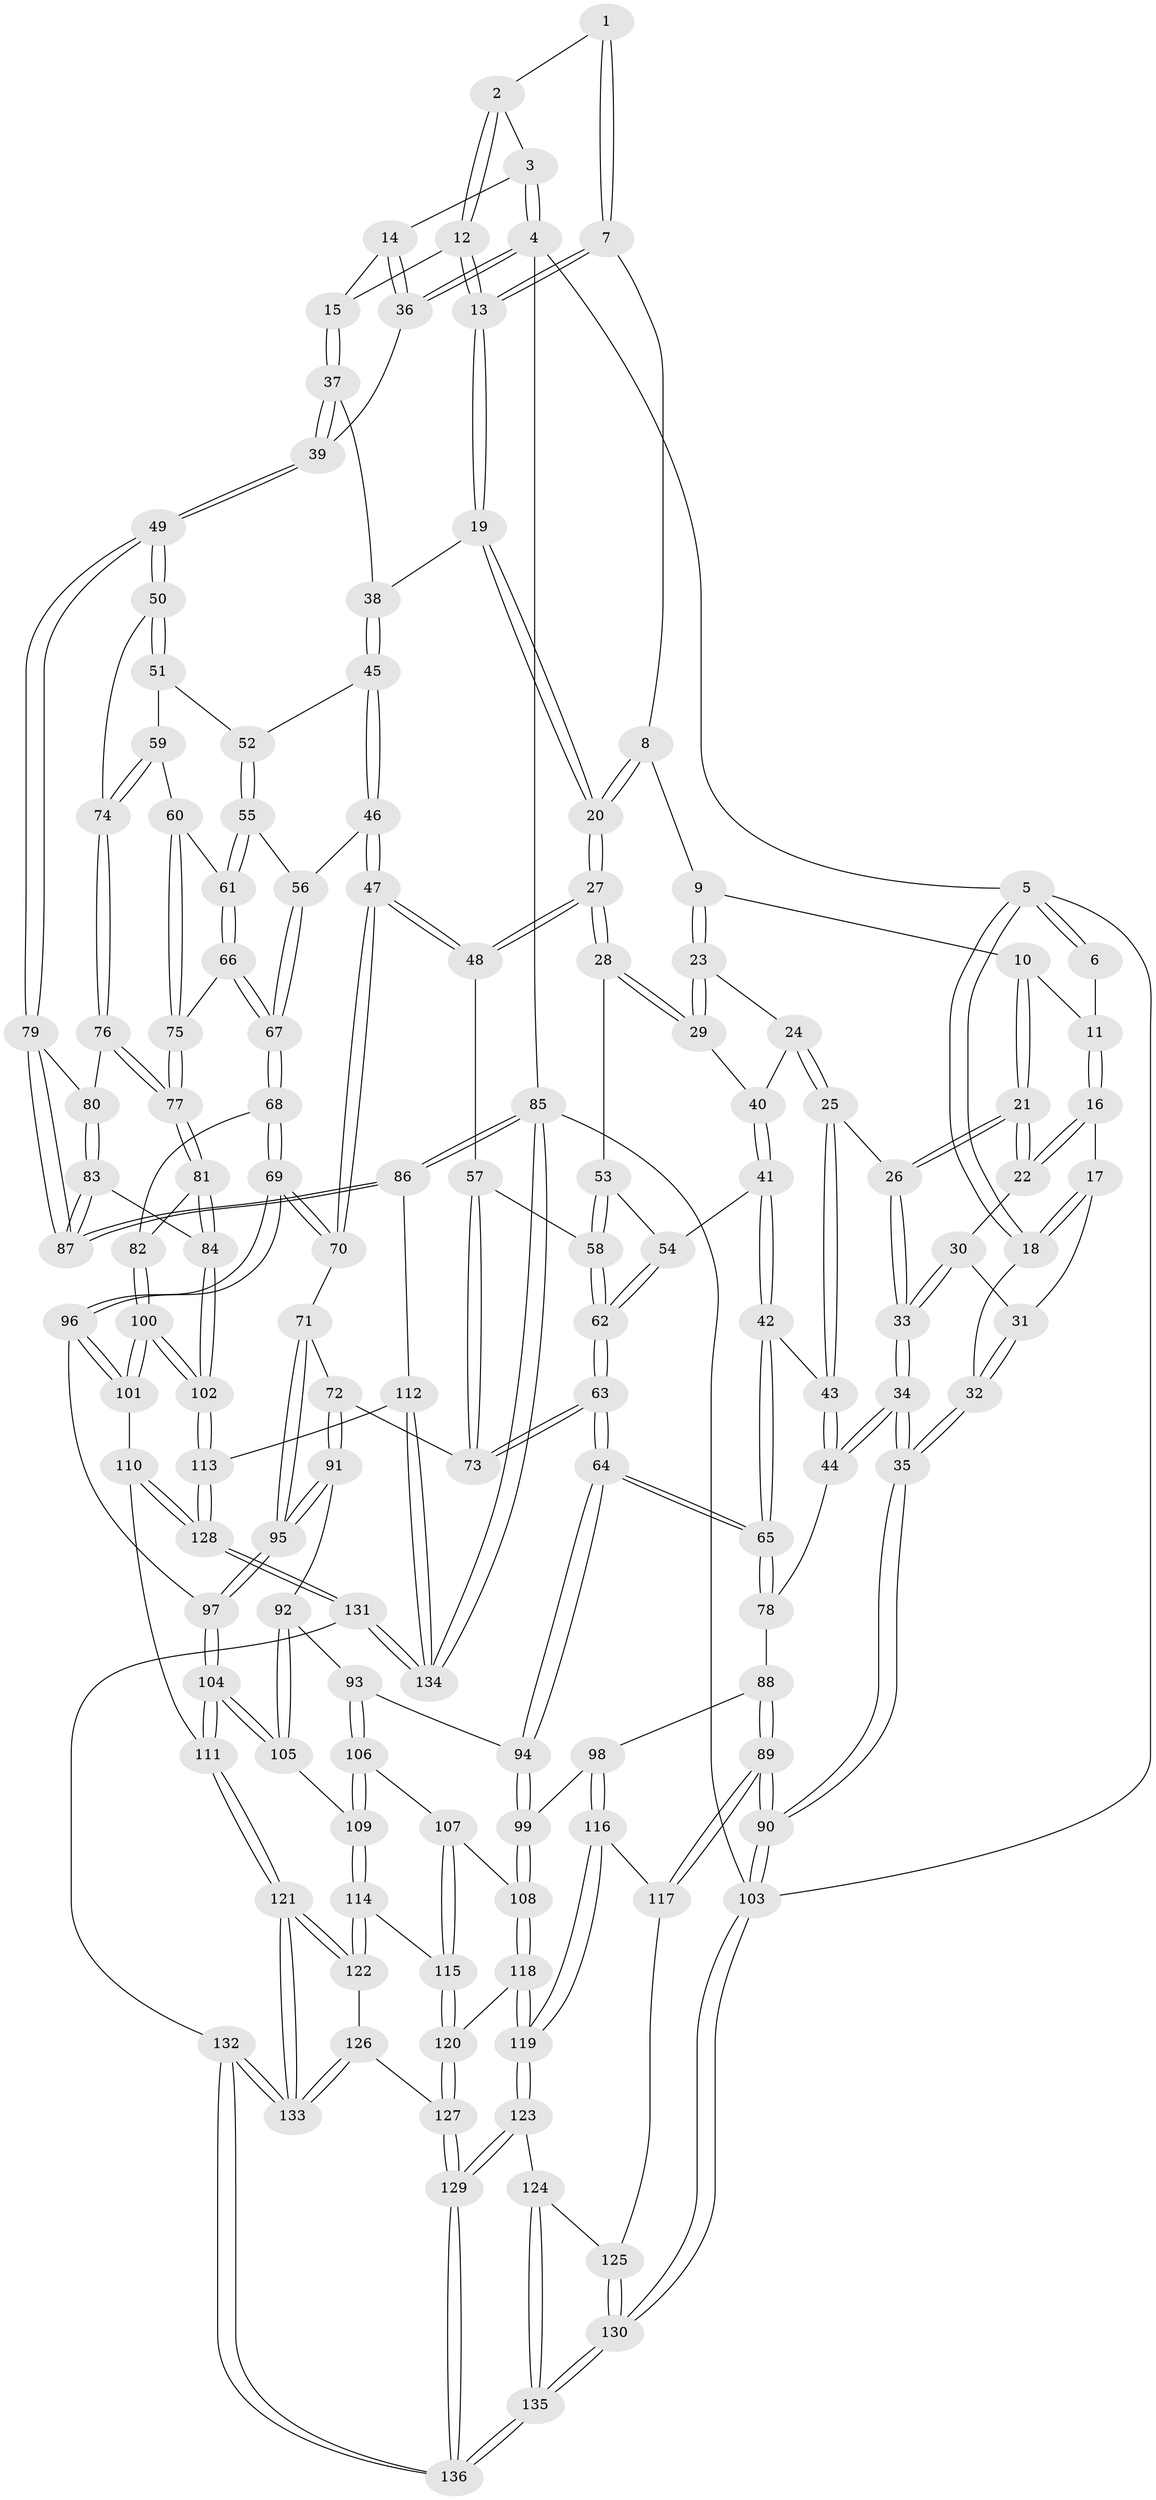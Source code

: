 // coarse degree distribution, {4: 0.6176470588235294, 3: 0.36764705882352944, 5: 0.014705882352941176}
// Generated by graph-tools (version 1.1) at 2025/38/03/04/25 23:38:21]
// undirected, 136 vertices, 337 edges
graph export_dot {
  node [color=gray90,style=filled];
  1 [pos="+0.40386577958358333+0"];
  2 [pos="+0.6418008797516174+0"];
  3 [pos="+0.8409909800226267+0"];
  4 [pos="+1+0"];
  5 [pos="+0+0"];
  6 [pos="+0.1305974091210107+0"];
  7 [pos="+0.3945629322375616+0"];
  8 [pos="+0.37872946650856504+0.025407470374214328"];
  9 [pos="+0.3235924625660777+0.08841603091449778"];
  10 [pos="+0.3145941986488722+0.08821056257253095"];
  11 [pos="+0.1799866415765259+0.02053171348400357"];
  12 [pos="+0.6428400196643943+0"];
  13 [pos="+0.5953819708461479+0.1324802609997985"];
  14 [pos="+0.7905473786574948+0.1186365669495815"];
  15 [pos="+0.7897305800759533+0.11969174420240884"];
  16 [pos="+0.14544574878953742+0.1011959900576622"];
  17 [pos="+0.06573297360703521+0.0931203771538361"];
  18 [pos="+0+0"];
  19 [pos="+0.597979216414179+0.15908267792954914"];
  20 [pos="+0.5258633492868966+0.23449167268237078"];
  21 [pos="+0.1801336708546064+0.17001058826680926"];
  22 [pos="+0.14775523828106768+0.10747868449679149"];
  23 [pos="+0.3329754390297702+0.1324065688618083"];
  24 [pos="+0.2302301383302391+0.22383251400964924"];
  25 [pos="+0.22899315603960047+0.2236330836160665"];
  26 [pos="+0.18039398274437995+0.17657319776618757"];
  27 [pos="+0.5130034240828532+0.2574244278879987"];
  28 [pos="+0.414779074721479+0.26071431601534945"];
  29 [pos="+0.40290482555077206+0.25074549709329697"];
  30 [pos="+0.0610038178117907+0.1809727962078448"];
  31 [pos="+0.04350719482330849+0.14899554237754845"];
  32 [pos="+0+0.21938346377320306"];
  33 [pos="+0.07644832512085668+0.256967478403477"];
  34 [pos="+0+0.3919322752466304"];
  35 [pos="+0+0.428698337920348"];
  36 [pos="+1+0"];
  37 [pos="+0.7848909663109638+0.1369657887884898"];
  38 [pos="+0.7519701215214312+0.18162842673694524"];
  39 [pos="+1+0.1938030569516791"];
  40 [pos="+0.23232508813696398+0.22491315282805563"];
  41 [pos="+0.29975982481831304+0.34603326767832276"];
  42 [pos="+0.2860599083832719+0.3579897254653523"];
  43 [pos="+0.16886170393966+0.3715812146595799"];
  44 [pos="+0.10039384979370519+0.4105304871986692"];
  45 [pos="+0.7923812865848239+0.26515722769906924"];
  46 [pos="+0.6782398878911077+0.3619634927639091"];
  47 [pos="+0.5890683420011578+0.37817584720563113"];
  48 [pos="+0.5198784445126938+0.27445505268011405"];
  49 [pos="+1+0.24547906813815673"];
  50 [pos="+1+0.2869560072782367"];
  51 [pos="+0.8393200119702899+0.29322019888729944"];
  52 [pos="+0.8179444733231228+0.2818901082309922"];
  53 [pos="+0.37651138630896985+0.30235852757259263"];
  54 [pos="+0.32928512533920506+0.3334432528150967"];
  55 [pos="+0.7496767906238414+0.4070160448626562"];
  56 [pos="+0.7092493800940637+0.38811780730639206"];
  57 [pos="+0.4355518409829533+0.4158439049323074"];
  58 [pos="+0.3938576506223122+0.41746868964030415"];
  59 [pos="+0.8264684169476354+0.41458330848444747"];
  60 [pos="+0.8255418228645992+0.41548319352440244"];
  61 [pos="+0.7586356683879979+0.41571937858927865"];
  62 [pos="+0.37004456219305737+0.44275088895798337"];
  63 [pos="+0.3342237243043111+0.5154105950859585"];
  64 [pos="+0.330601051678139+0.5175006925560934"];
  65 [pos="+0.3269051308143738+0.514466795935853"];
  66 [pos="+0.7390159637048348+0.4755682897521951"];
  67 [pos="+0.7254964766771766+0.48443135293904616"];
  68 [pos="+0.6769195861577602+0.5357745298551903"];
  69 [pos="+0.6460140096132976+0.531920825409231"];
  70 [pos="+0.5841575470127717+0.4764637740204884"];
  71 [pos="+0.5639115513433052+0.4865041606937205"];
  72 [pos="+0.5085134155284061+0.5080457200321112"];
  73 [pos="+0.465072634742713+0.49682550723936875"];
  74 [pos="+0.9051346317681501+0.4485977610870193"];
  75 [pos="+0.8091946716048363+0.47262881426891445"];
  76 [pos="+0.905398726330092+0.4702509270731793"];
  77 [pos="+0.8346992833617061+0.531559285997771"];
  78 [pos="+0.14986833308415837+0.46194674755257337"];
  79 [pos="+1+0.5073047883977331"];
  80 [pos="+0.9344178831783918+0.5009798091053451"];
  81 [pos="+0.8305679664513783+0.5584250009531425"];
  82 [pos="+0.6978662076638331+0.5504832633252373"];
  83 [pos="+0.8980565440879239+0.6450430168253222"];
  84 [pos="+0.8896121516072483+0.6478644480668989"];
  85 [pos="+1+1"];
  86 [pos="+1+0.8399728440123859"];
  87 [pos="+1+0.6176630597981573"];
  88 [pos="+0.16722928885198976+0.5563698655116882"];
  89 [pos="+0+0.6868535430524986"];
  90 [pos="+0+0.6776512380453753"];
  91 [pos="+0.4688465028337768+0.6256686037704987"];
  92 [pos="+0.41378672895628354+0.6384775094585251"];
  93 [pos="+0.3677424215991792+0.6387983509161405"];
  94 [pos="+0.3251993772421438+0.611844769945695"];
  95 [pos="+0.5345850230746656+0.672720180504076"];
  96 [pos="+0.6004615425855294+0.674397589198749"];
  97 [pos="+0.5420030002436256+0.679740889676761"];
  98 [pos="+0.20372530410909082+0.673871845674202"];
  99 [pos="+0.21643817508510083+0.6738782464479355"];
  100 [pos="+0.7720154133293161+0.7558145643847035"];
  101 [pos="+0.6763287378259066+0.746332676427934"];
  102 [pos="+0.8073214559771008+0.7719343980162401"];
  103 [pos="+0+1"];
  104 [pos="+0.4907444079279016+0.7763361365423644"];
  105 [pos="+0.48429172869758375+0.775302153254722"];
  106 [pos="+0.37992140851553885+0.721724265520573"];
  107 [pos="+0.3414657327057013+0.7605847155780131"];
  108 [pos="+0.2739086717386542+0.7612232839905068"];
  109 [pos="+0.43647963128460193+0.7780991998804093"];
  110 [pos="+0.5920359153197673+0.8232760373441593"];
  111 [pos="+0.537258306555121+0.8453489278659377"];
  112 [pos="+0.9086361097375787+0.8476699966853496"];
  113 [pos="+0.8168874037852599+0.7997895576511774"];
  114 [pos="+0.3820501041930965+0.8338963447316777"];
  115 [pos="+0.3682886187446606+0.8346964434524968"];
  116 [pos="+0.09248321478318598+0.7298962944282118"];
  117 [pos="+0.05924494620273508+0.7317998224456107"];
  118 [pos="+0.2757584367407924+0.7966220584980969"];
  119 [pos="+0.2108834773904381+0.8733405537654446"];
  120 [pos="+0.34230307672822013+0.848058960370397"];
  121 [pos="+0.5159994126417584+0.9306704898184556"];
  122 [pos="+0.3904442084871521+0.8439976121011936"];
  123 [pos="+0.21666475594048318+0.908896707362968"];
  124 [pos="+0.1571557036209347+0.9401295359687003"];
  125 [pos="+0.09253611436413789+0.8784292351565579"];
  126 [pos="+0.39543997171405937+0.942510574125468"];
  127 [pos="+0.2958201504126885+0.9449946796152652"];
  128 [pos="+0.7322483211236793+0.9550840668119084"];
  129 [pos="+0.28929394333456615+0.9493999506134867"];
  130 [pos="+0+1"];
  131 [pos="+0.6541379802010697+1"];
  132 [pos="+0.6139609772829855+1"];
  133 [pos="+0.516811519271455+0.9723614511371648"];
  134 [pos="+0.9626716847324707+1"];
  135 [pos="+0+1"];
  136 [pos="+0.29929599592103495+1"];
  1 -- 2;
  1 -- 7;
  1 -- 7;
  2 -- 3;
  2 -- 12;
  2 -- 12;
  3 -- 4;
  3 -- 4;
  3 -- 14;
  4 -- 5;
  4 -- 36;
  4 -- 36;
  4 -- 85;
  5 -- 6;
  5 -- 6;
  5 -- 18;
  5 -- 18;
  5 -- 103;
  6 -- 11;
  7 -- 8;
  7 -- 13;
  7 -- 13;
  8 -- 9;
  8 -- 20;
  8 -- 20;
  9 -- 10;
  9 -- 23;
  9 -- 23;
  10 -- 11;
  10 -- 21;
  10 -- 21;
  11 -- 16;
  11 -- 16;
  12 -- 13;
  12 -- 13;
  12 -- 15;
  13 -- 19;
  13 -- 19;
  14 -- 15;
  14 -- 36;
  14 -- 36;
  15 -- 37;
  15 -- 37;
  16 -- 17;
  16 -- 22;
  16 -- 22;
  17 -- 18;
  17 -- 18;
  17 -- 31;
  18 -- 32;
  19 -- 20;
  19 -- 20;
  19 -- 38;
  20 -- 27;
  20 -- 27;
  21 -- 22;
  21 -- 22;
  21 -- 26;
  21 -- 26;
  22 -- 30;
  23 -- 24;
  23 -- 29;
  23 -- 29;
  24 -- 25;
  24 -- 25;
  24 -- 40;
  25 -- 26;
  25 -- 43;
  25 -- 43;
  26 -- 33;
  26 -- 33;
  27 -- 28;
  27 -- 28;
  27 -- 48;
  27 -- 48;
  28 -- 29;
  28 -- 29;
  28 -- 53;
  29 -- 40;
  30 -- 31;
  30 -- 33;
  30 -- 33;
  31 -- 32;
  31 -- 32;
  32 -- 35;
  32 -- 35;
  33 -- 34;
  33 -- 34;
  34 -- 35;
  34 -- 35;
  34 -- 44;
  34 -- 44;
  35 -- 90;
  35 -- 90;
  36 -- 39;
  37 -- 38;
  37 -- 39;
  37 -- 39;
  38 -- 45;
  38 -- 45;
  39 -- 49;
  39 -- 49;
  40 -- 41;
  40 -- 41;
  41 -- 42;
  41 -- 42;
  41 -- 54;
  42 -- 43;
  42 -- 65;
  42 -- 65;
  43 -- 44;
  43 -- 44;
  44 -- 78;
  45 -- 46;
  45 -- 46;
  45 -- 52;
  46 -- 47;
  46 -- 47;
  46 -- 56;
  47 -- 48;
  47 -- 48;
  47 -- 70;
  47 -- 70;
  48 -- 57;
  49 -- 50;
  49 -- 50;
  49 -- 79;
  49 -- 79;
  50 -- 51;
  50 -- 51;
  50 -- 74;
  51 -- 52;
  51 -- 59;
  52 -- 55;
  52 -- 55;
  53 -- 54;
  53 -- 58;
  53 -- 58;
  54 -- 62;
  54 -- 62;
  55 -- 56;
  55 -- 61;
  55 -- 61;
  56 -- 67;
  56 -- 67;
  57 -- 58;
  57 -- 73;
  57 -- 73;
  58 -- 62;
  58 -- 62;
  59 -- 60;
  59 -- 74;
  59 -- 74;
  60 -- 61;
  60 -- 75;
  60 -- 75;
  61 -- 66;
  61 -- 66;
  62 -- 63;
  62 -- 63;
  63 -- 64;
  63 -- 64;
  63 -- 73;
  63 -- 73;
  64 -- 65;
  64 -- 65;
  64 -- 94;
  64 -- 94;
  65 -- 78;
  65 -- 78;
  66 -- 67;
  66 -- 67;
  66 -- 75;
  67 -- 68;
  67 -- 68;
  68 -- 69;
  68 -- 69;
  68 -- 82;
  69 -- 70;
  69 -- 70;
  69 -- 96;
  69 -- 96;
  70 -- 71;
  71 -- 72;
  71 -- 95;
  71 -- 95;
  72 -- 73;
  72 -- 91;
  72 -- 91;
  74 -- 76;
  74 -- 76;
  75 -- 77;
  75 -- 77;
  76 -- 77;
  76 -- 77;
  76 -- 80;
  77 -- 81;
  77 -- 81;
  78 -- 88;
  79 -- 80;
  79 -- 87;
  79 -- 87;
  80 -- 83;
  80 -- 83;
  81 -- 82;
  81 -- 84;
  81 -- 84;
  82 -- 100;
  82 -- 100;
  83 -- 84;
  83 -- 87;
  83 -- 87;
  84 -- 102;
  84 -- 102;
  85 -- 86;
  85 -- 86;
  85 -- 134;
  85 -- 134;
  85 -- 103;
  86 -- 87;
  86 -- 87;
  86 -- 112;
  88 -- 89;
  88 -- 89;
  88 -- 98;
  89 -- 90;
  89 -- 90;
  89 -- 117;
  89 -- 117;
  90 -- 103;
  90 -- 103;
  91 -- 92;
  91 -- 95;
  91 -- 95;
  92 -- 93;
  92 -- 105;
  92 -- 105;
  93 -- 94;
  93 -- 106;
  93 -- 106;
  94 -- 99;
  94 -- 99;
  95 -- 97;
  95 -- 97;
  96 -- 97;
  96 -- 101;
  96 -- 101;
  97 -- 104;
  97 -- 104;
  98 -- 99;
  98 -- 116;
  98 -- 116;
  99 -- 108;
  99 -- 108;
  100 -- 101;
  100 -- 101;
  100 -- 102;
  100 -- 102;
  101 -- 110;
  102 -- 113;
  102 -- 113;
  103 -- 130;
  103 -- 130;
  104 -- 105;
  104 -- 105;
  104 -- 111;
  104 -- 111;
  105 -- 109;
  106 -- 107;
  106 -- 109;
  106 -- 109;
  107 -- 108;
  107 -- 115;
  107 -- 115;
  108 -- 118;
  108 -- 118;
  109 -- 114;
  109 -- 114;
  110 -- 111;
  110 -- 128;
  110 -- 128;
  111 -- 121;
  111 -- 121;
  112 -- 113;
  112 -- 134;
  112 -- 134;
  113 -- 128;
  113 -- 128;
  114 -- 115;
  114 -- 122;
  114 -- 122;
  115 -- 120;
  115 -- 120;
  116 -- 117;
  116 -- 119;
  116 -- 119;
  117 -- 125;
  118 -- 119;
  118 -- 119;
  118 -- 120;
  119 -- 123;
  119 -- 123;
  120 -- 127;
  120 -- 127;
  121 -- 122;
  121 -- 122;
  121 -- 133;
  121 -- 133;
  122 -- 126;
  123 -- 124;
  123 -- 129;
  123 -- 129;
  124 -- 125;
  124 -- 135;
  124 -- 135;
  125 -- 130;
  125 -- 130;
  126 -- 127;
  126 -- 133;
  126 -- 133;
  127 -- 129;
  127 -- 129;
  128 -- 131;
  128 -- 131;
  129 -- 136;
  129 -- 136;
  130 -- 135;
  130 -- 135;
  131 -- 132;
  131 -- 134;
  131 -- 134;
  132 -- 133;
  132 -- 133;
  132 -- 136;
  132 -- 136;
  135 -- 136;
  135 -- 136;
}
